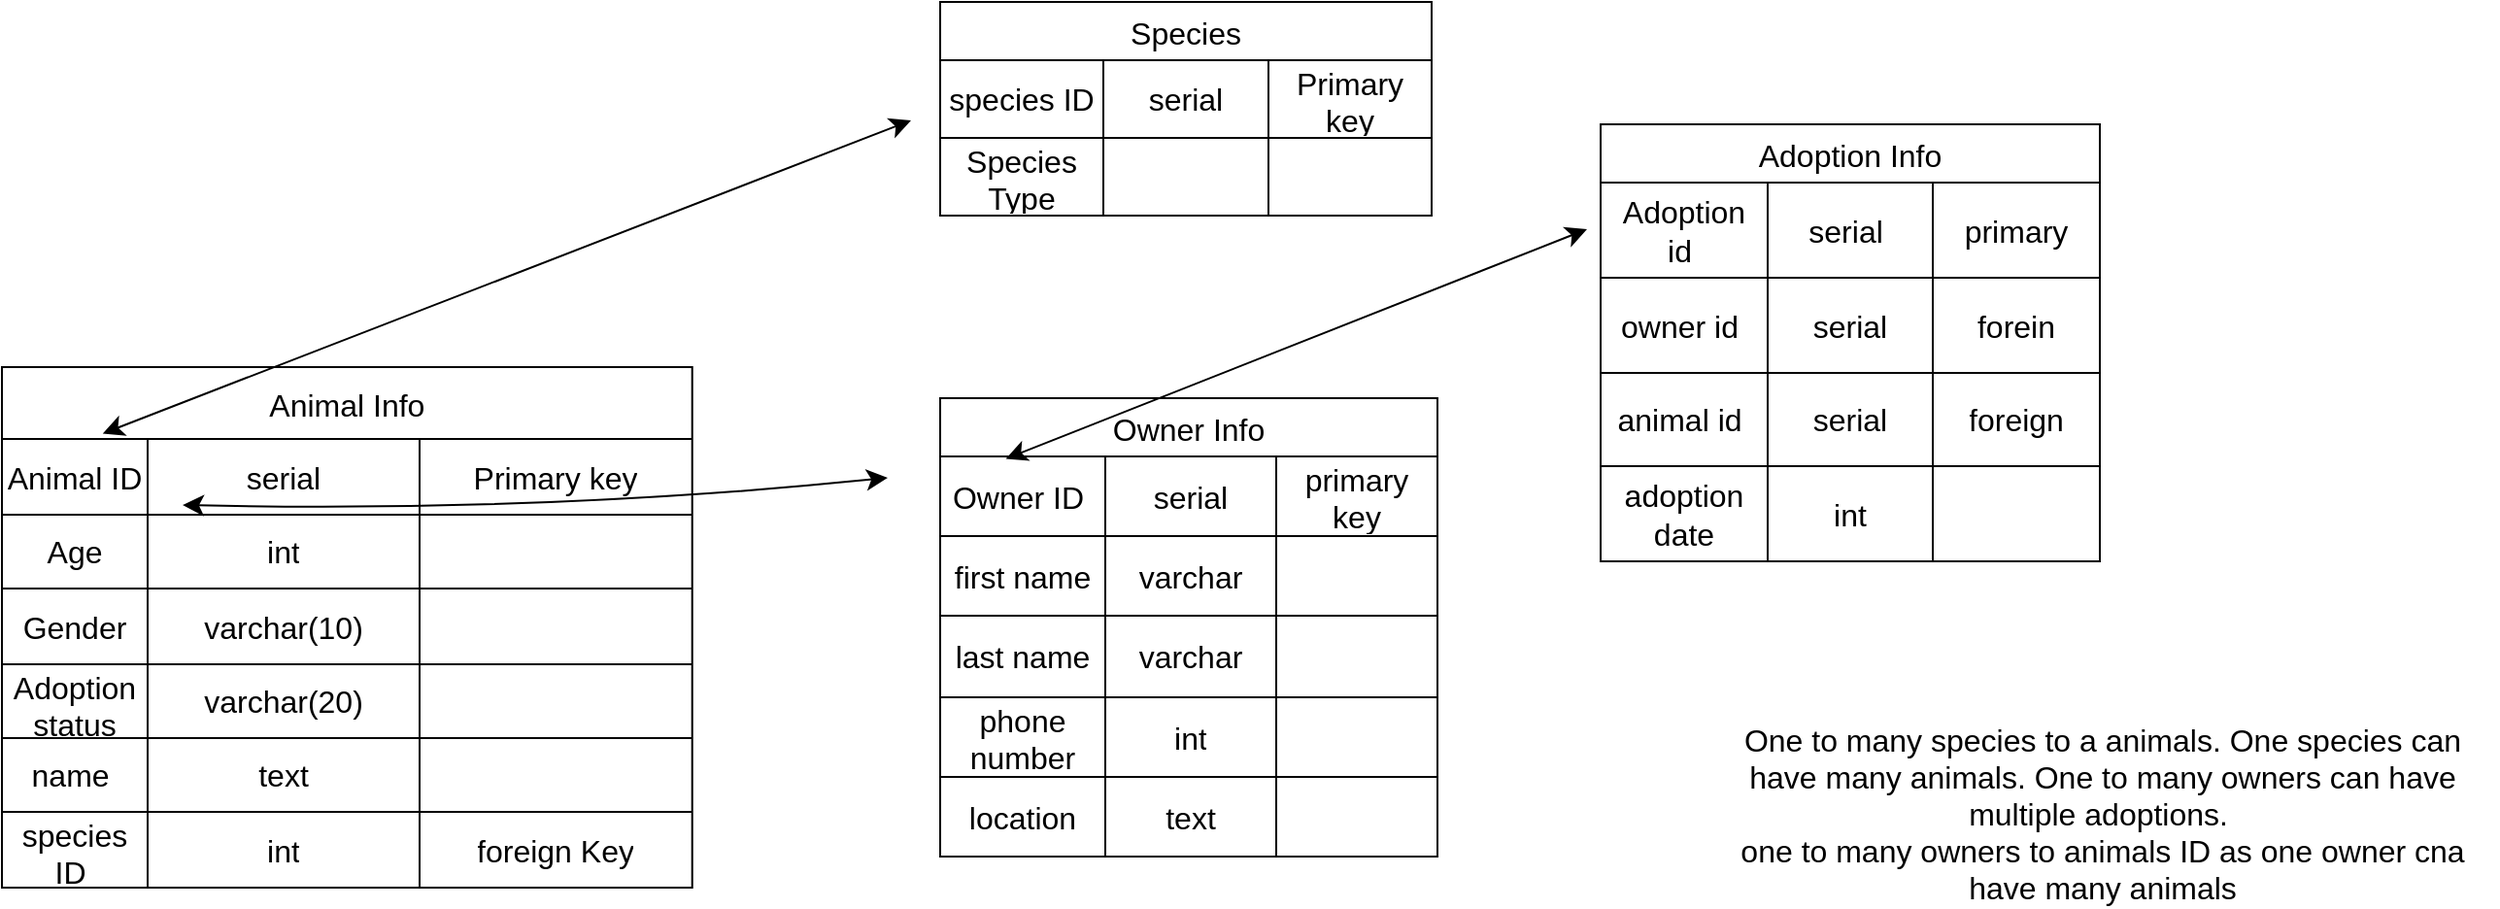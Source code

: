 <mxfile version="21.6.5" type="device">
  <diagram name="Page-1" id="O98PThwWY5QJXQQuUdLk">
    <mxGraphModel dx="1636" dy="1023" grid="0" gridSize="10" guides="1" tooltips="1" connect="1" arrows="1" fold="1" page="0" pageScale="1" pageWidth="850" pageHeight="1100" math="0" shadow="0">
      <root>
        <mxCell id="0" />
        <mxCell id="1" parent="0" />
        <mxCell id="fcMuErE0mPQqBQm6rIWQ-1" value="Animal Info" style="shape=table;startSize=37;container=1;collapsible=0;childLayout=tableLayout;fontSize=16;" vertex="1" parent="1">
          <mxGeometry x="-370" y="125" width="355.35" height="268" as="geometry" />
        </mxCell>
        <mxCell id="fcMuErE0mPQqBQm6rIWQ-2" value="" style="shape=tableRow;horizontal=0;startSize=0;swimlaneHead=0;swimlaneBody=0;strokeColor=inherit;top=0;left=0;bottom=0;right=0;collapsible=0;dropTarget=0;fillColor=none;points=[[0,0.5],[1,0.5]];portConstraint=eastwest;fontSize=16;" vertex="1" parent="fcMuErE0mPQqBQm6rIWQ-1">
          <mxGeometry y="37" width="355.35" height="39" as="geometry" />
        </mxCell>
        <mxCell id="fcMuErE0mPQqBQm6rIWQ-3" value="Animal ID" style="shape=partialRectangle;html=1;whiteSpace=wrap;connectable=0;strokeColor=inherit;overflow=hidden;fillColor=none;top=0;left=0;bottom=0;right=0;pointerEvents=1;fontSize=16;" vertex="1" parent="fcMuErE0mPQqBQm6rIWQ-2">
          <mxGeometry width="75" height="39" as="geometry">
            <mxRectangle width="75" height="39" as="alternateBounds" />
          </mxGeometry>
        </mxCell>
        <mxCell id="fcMuErE0mPQqBQm6rIWQ-4" value="serial" style="shape=partialRectangle;html=1;whiteSpace=wrap;connectable=0;strokeColor=inherit;overflow=hidden;fillColor=none;top=0;left=0;bottom=0;right=0;pointerEvents=1;fontSize=16;" vertex="1" parent="fcMuErE0mPQqBQm6rIWQ-2">
          <mxGeometry x="75" width="140" height="39" as="geometry">
            <mxRectangle width="140" height="39" as="alternateBounds" />
          </mxGeometry>
        </mxCell>
        <mxCell id="fcMuErE0mPQqBQm6rIWQ-20" value="Primary key" style="shape=partialRectangle;html=1;whiteSpace=wrap;connectable=0;strokeColor=inherit;overflow=hidden;fillColor=none;top=0;left=0;bottom=0;right=0;pointerEvents=1;fontSize=16;" vertex="1" parent="fcMuErE0mPQqBQm6rIWQ-2">
          <mxGeometry x="215" width="140" height="39" as="geometry">
            <mxRectangle width="140" height="39" as="alternateBounds" />
          </mxGeometry>
        </mxCell>
        <mxCell id="fcMuErE0mPQqBQm6rIWQ-5" value="" style="shape=tableRow;horizontal=0;startSize=0;swimlaneHead=0;swimlaneBody=0;strokeColor=inherit;top=0;left=0;bottom=0;right=0;collapsible=0;dropTarget=0;fillColor=none;points=[[0,0.5],[1,0.5]];portConstraint=eastwest;fontSize=16;" vertex="1" parent="fcMuErE0mPQqBQm6rIWQ-1">
          <mxGeometry y="76" width="355.35" height="38" as="geometry" />
        </mxCell>
        <mxCell id="fcMuErE0mPQqBQm6rIWQ-6" value="Age" style="shape=partialRectangle;html=1;whiteSpace=wrap;connectable=0;strokeColor=inherit;overflow=hidden;fillColor=none;top=0;left=0;bottom=0;right=0;pointerEvents=1;fontSize=16;" vertex="1" parent="fcMuErE0mPQqBQm6rIWQ-5">
          <mxGeometry width="75" height="38" as="geometry">
            <mxRectangle width="75" height="38" as="alternateBounds" />
          </mxGeometry>
        </mxCell>
        <mxCell id="fcMuErE0mPQqBQm6rIWQ-7" value="int" style="shape=partialRectangle;html=1;whiteSpace=wrap;connectable=0;strokeColor=inherit;overflow=hidden;fillColor=none;top=0;left=0;bottom=0;right=0;pointerEvents=1;fontSize=16;" vertex="1" parent="fcMuErE0mPQqBQm6rIWQ-5">
          <mxGeometry x="75" width="140" height="38" as="geometry">
            <mxRectangle width="140" height="38" as="alternateBounds" />
          </mxGeometry>
        </mxCell>
        <mxCell id="fcMuErE0mPQqBQm6rIWQ-21" style="shape=partialRectangle;html=1;whiteSpace=wrap;connectable=0;strokeColor=inherit;overflow=hidden;fillColor=none;top=0;left=0;bottom=0;right=0;pointerEvents=1;fontSize=16;" vertex="1" parent="fcMuErE0mPQqBQm6rIWQ-5">
          <mxGeometry x="215" width="140" height="38" as="geometry">
            <mxRectangle width="140" height="38" as="alternateBounds" />
          </mxGeometry>
        </mxCell>
        <mxCell id="fcMuErE0mPQqBQm6rIWQ-8" value="" style="shape=tableRow;horizontal=0;startSize=0;swimlaneHead=0;swimlaneBody=0;strokeColor=inherit;top=0;left=0;bottom=0;right=0;collapsible=0;dropTarget=0;fillColor=none;points=[[0,0.5],[1,0.5]];portConstraint=eastwest;fontSize=16;" vertex="1" parent="fcMuErE0mPQqBQm6rIWQ-1">
          <mxGeometry y="114" width="355.35" height="39" as="geometry" />
        </mxCell>
        <mxCell id="fcMuErE0mPQqBQm6rIWQ-9" value="Gender" style="shape=partialRectangle;html=1;whiteSpace=wrap;connectable=0;strokeColor=inherit;overflow=hidden;fillColor=none;top=0;left=0;bottom=0;right=0;pointerEvents=1;fontSize=16;" vertex="1" parent="fcMuErE0mPQqBQm6rIWQ-8">
          <mxGeometry width="75" height="39" as="geometry">
            <mxRectangle width="75" height="39" as="alternateBounds" />
          </mxGeometry>
        </mxCell>
        <mxCell id="fcMuErE0mPQqBQm6rIWQ-10" value="varchar(10)" style="shape=partialRectangle;html=1;whiteSpace=wrap;connectable=0;strokeColor=inherit;overflow=hidden;fillColor=none;top=0;left=0;bottom=0;right=0;pointerEvents=1;fontSize=16;" vertex="1" parent="fcMuErE0mPQqBQm6rIWQ-8">
          <mxGeometry x="75" width="140" height="39" as="geometry">
            <mxRectangle width="140" height="39" as="alternateBounds" />
          </mxGeometry>
        </mxCell>
        <mxCell id="fcMuErE0mPQqBQm6rIWQ-22" style="shape=partialRectangle;html=1;whiteSpace=wrap;connectable=0;strokeColor=inherit;overflow=hidden;fillColor=none;top=0;left=0;bottom=0;right=0;pointerEvents=1;fontSize=16;" vertex="1" parent="fcMuErE0mPQqBQm6rIWQ-8">
          <mxGeometry x="215" width="140" height="39" as="geometry">
            <mxRectangle width="140" height="39" as="alternateBounds" />
          </mxGeometry>
        </mxCell>
        <mxCell id="fcMuErE0mPQqBQm6rIWQ-11" value="" style="shape=tableRow;horizontal=0;startSize=0;swimlaneHead=0;swimlaneBody=0;strokeColor=inherit;top=0;left=0;bottom=0;right=0;collapsible=0;dropTarget=0;fillColor=none;points=[[0,0.5],[1,0.5]];portConstraint=eastwest;fontSize=16;" vertex="1" parent="fcMuErE0mPQqBQm6rIWQ-1">
          <mxGeometry y="153" width="355.35" height="38" as="geometry" />
        </mxCell>
        <mxCell id="fcMuErE0mPQqBQm6rIWQ-12" value="Adoption status" style="shape=partialRectangle;html=1;whiteSpace=wrap;connectable=0;strokeColor=inherit;overflow=hidden;fillColor=none;top=0;left=0;bottom=0;right=0;pointerEvents=1;fontSize=16;" vertex="1" parent="fcMuErE0mPQqBQm6rIWQ-11">
          <mxGeometry width="75" height="38" as="geometry">
            <mxRectangle width="75" height="38" as="alternateBounds" />
          </mxGeometry>
        </mxCell>
        <mxCell id="fcMuErE0mPQqBQm6rIWQ-13" value="varchar(20)" style="shape=partialRectangle;html=1;whiteSpace=wrap;connectable=0;strokeColor=inherit;overflow=hidden;fillColor=none;top=0;left=0;bottom=0;right=0;pointerEvents=1;fontSize=16;" vertex="1" parent="fcMuErE0mPQqBQm6rIWQ-11">
          <mxGeometry x="75" width="140" height="38" as="geometry">
            <mxRectangle width="140" height="38" as="alternateBounds" />
          </mxGeometry>
        </mxCell>
        <mxCell id="fcMuErE0mPQqBQm6rIWQ-23" style="shape=partialRectangle;html=1;whiteSpace=wrap;connectable=0;strokeColor=inherit;overflow=hidden;fillColor=none;top=0;left=0;bottom=0;right=0;pointerEvents=1;fontSize=16;" vertex="1" parent="fcMuErE0mPQqBQm6rIWQ-11">
          <mxGeometry x="215" width="140" height="38" as="geometry">
            <mxRectangle width="140" height="38" as="alternateBounds" />
          </mxGeometry>
        </mxCell>
        <mxCell id="fcMuErE0mPQqBQm6rIWQ-14" value="" style="shape=tableRow;horizontal=0;startSize=0;swimlaneHead=0;swimlaneBody=0;strokeColor=inherit;top=0;left=0;bottom=0;right=0;collapsible=0;dropTarget=0;fillColor=none;points=[[0,0.5],[1,0.5]];portConstraint=eastwest;fontSize=16;" vertex="1" parent="fcMuErE0mPQqBQm6rIWQ-1">
          <mxGeometry y="191" width="355.35" height="38" as="geometry" />
        </mxCell>
        <mxCell id="fcMuErE0mPQqBQm6rIWQ-15" value="name&amp;nbsp;" style="shape=partialRectangle;html=1;whiteSpace=wrap;connectable=0;strokeColor=inherit;overflow=hidden;fillColor=none;top=0;left=0;bottom=0;right=0;pointerEvents=1;fontSize=16;" vertex="1" parent="fcMuErE0mPQqBQm6rIWQ-14">
          <mxGeometry width="75" height="38" as="geometry">
            <mxRectangle width="75" height="38" as="alternateBounds" />
          </mxGeometry>
        </mxCell>
        <mxCell id="fcMuErE0mPQqBQm6rIWQ-16" value="text" style="shape=partialRectangle;html=1;whiteSpace=wrap;connectable=0;strokeColor=inherit;overflow=hidden;fillColor=none;top=0;left=0;bottom=0;right=0;pointerEvents=1;fontSize=16;" vertex="1" parent="fcMuErE0mPQqBQm6rIWQ-14">
          <mxGeometry x="75" width="140" height="38" as="geometry">
            <mxRectangle width="140" height="38" as="alternateBounds" />
          </mxGeometry>
        </mxCell>
        <mxCell id="fcMuErE0mPQqBQm6rIWQ-24" style="shape=partialRectangle;html=1;whiteSpace=wrap;connectable=0;strokeColor=inherit;overflow=hidden;fillColor=none;top=0;left=0;bottom=0;right=0;pointerEvents=1;fontSize=16;" vertex="1" parent="fcMuErE0mPQqBQm6rIWQ-14">
          <mxGeometry x="215" width="140" height="38" as="geometry">
            <mxRectangle width="140" height="38" as="alternateBounds" />
          </mxGeometry>
        </mxCell>
        <mxCell id="fcMuErE0mPQqBQm6rIWQ-17" value="" style="shape=tableRow;horizontal=0;startSize=0;swimlaneHead=0;swimlaneBody=0;strokeColor=inherit;top=0;left=0;bottom=0;right=0;collapsible=0;dropTarget=0;fillColor=none;points=[[0,0.5],[1,0.5]];portConstraint=eastwest;fontSize=16;" vertex="1" parent="fcMuErE0mPQqBQm6rIWQ-1">
          <mxGeometry y="229" width="355.35" height="39" as="geometry" />
        </mxCell>
        <mxCell id="fcMuErE0mPQqBQm6rIWQ-18" value="species ID&amp;nbsp;" style="shape=partialRectangle;html=1;whiteSpace=wrap;connectable=0;strokeColor=inherit;overflow=hidden;fillColor=none;top=0;left=0;bottom=0;right=0;pointerEvents=1;fontSize=16;" vertex="1" parent="fcMuErE0mPQqBQm6rIWQ-17">
          <mxGeometry width="75" height="39" as="geometry">
            <mxRectangle width="75" height="39" as="alternateBounds" />
          </mxGeometry>
        </mxCell>
        <mxCell id="fcMuErE0mPQqBQm6rIWQ-19" value="int" style="shape=partialRectangle;html=1;whiteSpace=wrap;connectable=0;strokeColor=inherit;overflow=hidden;fillColor=none;top=0;left=0;bottom=0;right=0;pointerEvents=1;fontSize=16;" vertex="1" parent="fcMuErE0mPQqBQm6rIWQ-17">
          <mxGeometry x="75" width="140" height="39" as="geometry">
            <mxRectangle width="140" height="39" as="alternateBounds" />
          </mxGeometry>
        </mxCell>
        <mxCell id="fcMuErE0mPQqBQm6rIWQ-25" value="foreign Key" style="shape=partialRectangle;html=1;whiteSpace=wrap;connectable=0;strokeColor=inherit;overflow=hidden;fillColor=none;top=0;left=0;bottom=0;right=0;pointerEvents=1;fontSize=16;" vertex="1" parent="fcMuErE0mPQqBQm6rIWQ-17">
          <mxGeometry x="215" width="140" height="39" as="geometry">
            <mxRectangle width="140" height="39" as="alternateBounds" />
          </mxGeometry>
        </mxCell>
        <mxCell id="fcMuErE0mPQqBQm6rIWQ-26" value="Species" style="shape=table;startSize=30;container=1;collapsible=0;childLayout=tableLayout;fontSize=16;" vertex="1" parent="1">
          <mxGeometry x="113" y="-63" width="253" height="110" as="geometry" />
        </mxCell>
        <mxCell id="fcMuErE0mPQqBQm6rIWQ-27" value="" style="shape=tableRow;horizontal=0;startSize=0;swimlaneHead=0;swimlaneBody=0;strokeColor=inherit;top=0;left=0;bottom=0;right=0;collapsible=0;dropTarget=0;fillColor=none;points=[[0,0.5],[1,0.5]];portConstraint=eastwest;fontSize=16;" vertex="1" parent="fcMuErE0mPQqBQm6rIWQ-26">
          <mxGeometry y="30" width="253" height="40" as="geometry" />
        </mxCell>
        <mxCell id="fcMuErE0mPQqBQm6rIWQ-28" value="species ID" style="shape=partialRectangle;html=1;whiteSpace=wrap;connectable=0;strokeColor=inherit;overflow=hidden;fillColor=none;top=0;left=0;bottom=0;right=0;pointerEvents=1;fontSize=16;" vertex="1" parent="fcMuErE0mPQqBQm6rIWQ-27">
          <mxGeometry width="84" height="40" as="geometry">
            <mxRectangle width="84" height="40" as="alternateBounds" />
          </mxGeometry>
        </mxCell>
        <mxCell id="fcMuErE0mPQqBQm6rIWQ-29" value="serial" style="shape=partialRectangle;html=1;whiteSpace=wrap;connectable=0;strokeColor=inherit;overflow=hidden;fillColor=none;top=0;left=0;bottom=0;right=0;pointerEvents=1;fontSize=16;" vertex="1" parent="fcMuErE0mPQqBQm6rIWQ-27">
          <mxGeometry x="84" width="85" height="40" as="geometry">
            <mxRectangle width="85" height="40" as="alternateBounds" />
          </mxGeometry>
        </mxCell>
        <mxCell id="fcMuErE0mPQqBQm6rIWQ-30" value="Primary key" style="shape=partialRectangle;html=1;whiteSpace=wrap;connectable=0;strokeColor=inherit;overflow=hidden;fillColor=none;top=0;left=0;bottom=0;right=0;pointerEvents=1;fontSize=16;" vertex="1" parent="fcMuErE0mPQqBQm6rIWQ-27">
          <mxGeometry x="169" width="84" height="40" as="geometry">
            <mxRectangle width="84" height="40" as="alternateBounds" />
          </mxGeometry>
        </mxCell>
        <mxCell id="fcMuErE0mPQqBQm6rIWQ-31" value="" style="shape=tableRow;horizontal=0;startSize=0;swimlaneHead=0;swimlaneBody=0;strokeColor=inherit;top=0;left=0;bottom=0;right=0;collapsible=0;dropTarget=0;fillColor=none;points=[[0,0.5],[1,0.5]];portConstraint=eastwest;fontSize=16;" vertex="1" parent="fcMuErE0mPQqBQm6rIWQ-26">
          <mxGeometry y="70" width="253" height="40" as="geometry" />
        </mxCell>
        <mxCell id="fcMuErE0mPQqBQm6rIWQ-32" value="Species Type" style="shape=partialRectangle;html=1;whiteSpace=wrap;connectable=0;strokeColor=inherit;overflow=hidden;fillColor=none;top=0;left=0;bottom=0;right=0;pointerEvents=1;fontSize=16;" vertex="1" parent="fcMuErE0mPQqBQm6rIWQ-31">
          <mxGeometry width="84" height="40" as="geometry">
            <mxRectangle width="84" height="40" as="alternateBounds" />
          </mxGeometry>
        </mxCell>
        <mxCell id="fcMuErE0mPQqBQm6rIWQ-33" value="" style="shape=partialRectangle;html=1;whiteSpace=wrap;connectable=0;strokeColor=inherit;overflow=hidden;fillColor=none;top=0;left=0;bottom=0;right=0;pointerEvents=1;fontSize=16;" vertex="1" parent="fcMuErE0mPQqBQm6rIWQ-31">
          <mxGeometry x="84" width="85" height="40" as="geometry">
            <mxRectangle width="85" height="40" as="alternateBounds" />
          </mxGeometry>
        </mxCell>
        <mxCell id="fcMuErE0mPQqBQm6rIWQ-34" value="" style="shape=partialRectangle;html=1;whiteSpace=wrap;connectable=0;strokeColor=inherit;overflow=hidden;fillColor=none;top=0;left=0;bottom=0;right=0;pointerEvents=1;fontSize=16;" vertex="1" parent="fcMuErE0mPQqBQm6rIWQ-31">
          <mxGeometry x="169" width="84" height="40" as="geometry">
            <mxRectangle width="84" height="40" as="alternateBounds" />
          </mxGeometry>
        </mxCell>
        <mxCell id="fcMuErE0mPQqBQm6rIWQ-35" value="Owner Info" style="shape=table;startSize=30;container=1;collapsible=0;childLayout=tableLayout;fontSize=16;" vertex="1" parent="1">
          <mxGeometry x="113" y="141" width="256" height="236" as="geometry" />
        </mxCell>
        <mxCell id="fcMuErE0mPQqBQm6rIWQ-36" value="" style="shape=tableRow;horizontal=0;startSize=0;swimlaneHead=0;swimlaneBody=0;strokeColor=inherit;top=0;left=0;bottom=0;right=0;collapsible=0;dropTarget=0;fillColor=none;points=[[0,0.5],[1,0.5]];portConstraint=eastwest;fontSize=16;" vertex="1" parent="fcMuErE0mPQqBQm6rIWQ-35">
          <mxGeometry y="30" width="256" height="41" as="geometry" />
        </mxCell>
        <mxCell id="fcMuErE0mPQqBQm6rIWQ-37" value="Owner ID&amp;nbsp;" style="shape=partialRectangle;html=1;whiteSpace=wrap;connectable=0;strokeColor=inherit;overflow=hidden;fillColor=none;top=0;left=0;bottom=0;right=0;pointerEvents=1;fontSize=16;" vertex="1" parent="fcMuErE0mPQqBQm6rIWQ-36">
          <mxGeometry width="85" height="41" as="geometry">
            <mxRectangle width="85" height="41" as="alternateBounds" />
          </mxGeometry>
        </mxCell>
        <mxCell id="fcMuErE0mPQqBQm6rIWQ-38" value="serial" style="shape=partialRectangle;html=1;whiteSpace=wrap;connectable=0;strokeColor=inherit;overflow=hidden;fillColor=none;top=0;left=0;bottom=0;right=0;pointerEvents=1;fontSize=16;" vertex="1" parent="fcMuErE0mPQqBQm6rIWQ-36">
          <mxGeometry x="85" width="88" height="41" as="geometry">
            <mxRectangle width="88" height="41" as="alternateBounds" />
          </mxGeometry>
        </mxCell>
        <mxCell id="fcMuErE0mPQqBQm6rIWQ-39" value="primary key" style="shape=partialRectangle;html=1;whiteSpace=wrap;connectable=0;strokeColor=inherit;overflow=hidden;fillColor=none;top=0;left=0;bottom=0;right=0;pointerEvents=1;fontSize=16;" vertex="1" parent="fcMuErE0mPQqBQm6rIWQ-36">
          <mxGeometry x="173" width="83" height="41" as="geometry">
            <mxRectangle width="83" height="41" as="alternateBounds" />
          </mxGeometry>
        </mxCell>
        <mxCell id="fcMuErE0mPQqBQm6rIWQ-40" value="" style="shape=tableRow;horizontal=0;startSize=0;swimlaneHead=0;swimlaneBody=0;strokeColor=inherit;top=0;left=0;bottom=0;right=0;collapsible=0;dropTarget=0;fillColor=none;points=[[0,0.5],[1,0.5]];portConstraint=eastwest;fontSize=16;" vertex="1" parent="fcMuErE0mPQqBQm6rIWQ-35">
          <mxGeometry y="71" width="256" height="41" as="geometry" />
        </mxCell>
        <mxCell id="fcMuErE0mPQqBQm6rIWQ-41" value="first name" style="shape=partialRectangle;html=1;whiteSpace=wrap;connectable=0;strokeColor=inherit;overflow=hidden;fillColor=none;top=0;left=0;bottom=0;right=0;pointerEvents=1;fontSize=16;" vertex="1" parent="fcMuErE0mPQqBQm6rIWQ-40">
          <mxGeometry width="85" height="41" as="geometry">
            <mxRectangle width="85" height="41" as="alternateBounds" />
          </mxGeometry>
        </mxCell>
        <mxCell id="fcMuErE0mPQqBQm6rIWQ-42" value="varchar" style="shape=partialRectangle;html=1;whiteSpace=wrap;connectable=0;strokeColor=inherit;overflow=hidden;fillColor=none;top=0;left=0;bottom=0;right=0;pointerEvents=1;fontSize=16;" vertex="1" parent="fcMuErE0mPQqBQm6rIWQ-40">
          <mxGeometry x="85" width="88" height="41" as="geometry">
            <mxRectangle width="88" height="41" as="alternateBounds" />
          </mxGeometry>
        </mxCell>
        <mxCell id="fcMuErE0mPQqBQm6rIWQ-43" value="" style="shape=partialRectangle;html=1;whiteSpace=wrap;connectable=0;strokeColor=inherit;overflow=hidden;fillColor=none;top=0;left=0;bottom=0;right=0;pointerEvents=1;fontSize=16;" vertex="1" parent="fcMuErE0mPQqBQm6rIWQ-40">
          <mxGeometry x="173" width="83" height="41" as="geometry">
            <mxRectangle width="83" height="41" as="alternateBounds" />
          </mxGeometry>
        </mxCell>
        <mxCell id="fcMuErE0mPQqBQm6rIWQ-44" value="" style="shape=tableRow;horizontal=0;startSize=0;swimlaneHead=0;swimlaneBody=0;strokeColor=inherit;top=0;left=0;bottom=0;right=0;collapsible=0;dropTarget=0;fillColor=none;points=[[0,0.5],[1,0.5]];portConstraint=eastwest;fontSize=16;" vertex="1" parent="fcMuErE0mPQqBQm6rIWQ-35">
          <mxGeometry y="112" width="256" height="42" as="geometry" />
        </mxCell>
        <mxCell id="fcMuErE0mPQqBQm6rIWQ-45" value="last name" style="shape=partialRectangle;html=1;whiteSpace=wrap;connectable=0;strokeColor=inherit;overflow=hidden;fillColor=none;top=0;left=0;bottom=0;right=0;pointerEvents=1;fontSize=16;" vertex="1" parent="fcMuErE0mPQqBQm6rIWQ-44">
          <mxGeometry width="85" height="42" as="geometry">
            <mxRectangle width="85" height="42" as="alternateBounds" />
          </mxGeometry>
        </mxCell>
        <mxCell id="fcMuErE0mPQqBQm6rIWQ-46" value="varchar" style="shape=partialRectangle;html=1;whiteSpace=wrap;connectable=0;strokeColor=inherit;overflow=hidden;fillColor=none;top=0;left=0;bottom=0;right=0;pointerEvents=1;fontSize=16;" vertex="1" parent="fcMuErE0mPQqBQm6rIWQ-44">
          <mxGeometry x="85" width="88" height="42" as="geometry">
            <mxRectangle width="88" height="42" as="alternateBounds" />
          </mxGeometry>
        </mxCell>
        <mxCell id="fcMuErE0mPQqBQm6rIWQ-47" value="" style="shape=partialRectangle;html=1;whiteSpace=wrap;connectable=0;strokeColor=inherit;overflow=hidden;fillColor=none;top=0;left=0;bottom=0;right=0;pointerEvents=1;fontSize=16;" vertex="1" parent="fcMuErE0mPQqBQm6rIWQ-44">
          <mxGeometry x="173" width="83" height="42" as="geometry">
            <mxRectangle width="83" height="42" as="alternateBounds" />
          </mxGeometry>
        </mxCell>
        <mxCell id="fcMuErE0mPQqBQm6rIWQ-48" value="" style="shape=tableRow;horizontal=0;startSize=0;swimlaneHead=0;swimlaneBody=0;strokeColor=inherit;top=0;left=0;bottom=0;right=0;collapsible=0;dropTarget=0;fillColor=none;points=[[0,0.5],[1,0.5]];portConstraint=eastwest;fontSize=16;" vertex="1" parent="fcMuErE0mPQqBQm6rIWQ-35">
          <mxGeometry y="154" width="256" height="41" as="geometry" />
        </mxCell>
        <mxCell id="fcMuErE0mPQqBQm6rIWQ-49" value="phone number" style="shape=partialRectangle;html=1;whiteSpace=wrap;connectable=0;strokeColor=inherit;overflow=hidden;fillColor=none;top=0;left=0;bottom=0;right=0;pointerEvents=1;fontSize=16;" vertex="1" parent="fcMuErE0mPQqBQm6rIWQ-48">
          <mxGeometry width="85" height="41" as="geometry">
            <mxRectangle width="85" height="41" as="alternateBounds" />
          </mxGeometry>
        </mxCell>
        <mxCell id="fcMuErE0mPQqBQm6rIWQ-50" value="int" style="shape=partialRectangle;html=1;whiteSpace=wrap;connectable=0;strokeColor=inherit;overflow=hidden;fillColor=none;top=0;left=0;bottom=0;right=0;pointerEvents=1;fontSize=16;" vertex="1" parent="fcMuErE0mPQqBQm6rIWQ-48">
          <mxGeometry x="85" width="88" height="41" as="geometry">
            <mxRectangle width="88" height="41" as="alternateBounds" />
          </mxGeometry>
        </mxCell>
        <mxCell id="fcMuErE0mPQqBQm6rIWQ-51" value="" style="shape=partialRectangle;html=1;whiteSpace=wrap;connectable=0;strokeColor=inherit;overflow=hidden;fillColor=none;top=0;left=0;bottom=0;right=0;pointerEvents=1;fontSize=16;" vertex="1" parent="fcMuErE0mPQqBQm6rIWQ-48">
          <mxGeometry x="173" width="83" height="41" as="geometry">
            <mxRectangle width="83" height="41" as="alternateBounds" />
          </mxGeometry>
        </mxCell>
        <mxCell id="fcMuErE0mPQqBQm6rIWQ-52" value="" style="shape=tableRow;horizontal=0;startSize=0;swimlaneHead=0;swimlaneBody=0;strokeColor=inherit;top=0;left=0;bottom=0;right=0;collapsible=0;dropTarget=0;fillColor=none;points=[[0,0.5],[1,0.5]];portConstraint=eastwest;fontSize=16;" vertex="1" parent="fcMuErE0mPQqBQm6rIWQ-35">
          <mxGeometry y="195" width="256" height="41" as="geometry" />
        </mxCell>
        <mxCell id="fcMuErE0mPQqBQm6rIWQ-53" value="location" style="shape=partialRectangle;html=1;whiteSpace=wrap;connectable=0;strokeColor=inherit;overflow=hidden;fillColor=none;top=0;left=0;bottom=0;right=0;pointerEvents=1;fontSize=16;" vertex="1" parent="fcMuErE0mPQqBQm6rIWQ-52">
          <mxGeometry width="85" height="41" as="geometry">
            <mxRectangle width="85" height="41" as="alternateBounds" />
          </mxGeometry>
        </mxCell>
        <mxCell id="fcMuErE0mPQqBQm6rIWQ-54" value="text" style="shape=partialRectangle;html=1;whiteSpace=wrap;connectable=0;strokeColor=inherit;overflow=hidden;fillColor=none;top=0;left=0;bottom=0;right=0;pointerEvents=1;fontSize=16;" vertex="1" parent="fcMuErE0mPQqBQm6rIWQ-52">
          <mxGeometry x="85" width="88" height="41" as="geometry">
            <mxRectangle width="88" height="41" as="alternateBounds" />
          </mxGeometry>
        </mxCell>
        <mxCell id="fcMuErE0mPQqBQm6rIWQ-55" value="" style="shape=partialRectangle;html=1;whiteSpace=wrap;connectable=0;strokeColor=inherit;overflow=hidden;fillColor=none;top=0;left=0;bottom=0;right=0;pointerEvents=1;fontSize=16;" vertex="1" parent="fcMuErE0mPQqBQm6rIWQ-52">
          <mxGeometry x="173" width="83" height="41" as="geometry">
            <mxRectangle width="83" height="41" as="alternateBounds" />
          </mxGeometry>
        </mxCell>
        <mxCell id="fcMuErE0mPQqBQm6rIWQ-57" value="Adoption Info" style="shape=table;startSize=30;container=1;collapsible=0;childLayout=tableLayout;fontSize=16;" vertex="1" parent="1">
          <mxGeometry x="453" width="257" height="225" as="geometry" />
        </mxCell>
        <mxCell id="fcMuErE0mPQqBQm6rIWQ-58" value="" style="shape=tableRow;horizontal=0;startSize=0;swimlaneHead=0;swimlaneBody=0;strokeColor=inherit;top=0;left=0;bottom=0;right=0;collapsible=0;dropTarget=0;fillColor=none;points=[[0,0.5],[1,0.5]];portConstraint=eastwest;fontSize=16;" vertex="1" parent="fcMuErE0mPQqBQm6rIWQ-57">
          <mxGeometry y="30" width="257" height="49" as="geometry" />
        </mxCell>
        <mxCell id="fcMuErE0mPQqBQm6rIWQ-59" value="Adoption id&amp;nbsp;" style="shape=partialRectangle;html=1;whiteSpace=wrap;connectable=0;strokeColor=inherit;overflow=hidden;fillColor=none;top=0;left=0;bottom=0;right=0;pointerEvents=1;fontSize=16;" vertex="1" parent="fcMuErE0mPQqBQm6rIWQ-58">
          <mxGeometry width="86" height="49" as="geometry">
            <mxRectangle width="86" height="49" as="alternateBounds" />
          </mxGeometry>
        </mxCell>
        <mxCell id="fcMuErE0mPQqBQm6rIWQ-60" value="serial&amp;nbsp;" style="shape=partialRectangle;html=1;whiteSpace=wrap;connectable=0;strokeColor=inherit;overflow=hidden;fillColor=none;top=0;left=0;bottom=0;right=0;pointerEvents=1;fontSize=16;" vertex="1" parent="fcMuErE0mPQqBQm6rIWQ-58">
          <mxGeometry x="86" width="85" height="49" as="geometry">
            <mxRectangle width="85" height="49" as="alternateBounds" />
          </mxGeometry>
        </mxCell>
        <mxCell id="fcMuErE0mPQqBQm6rIWQ-61" value="primary" style="shape=partialRectangle;html=1;whiteSpace=wrap;connectable=0;strokeColor=inherit;overflow=hidden;fillColor=none;top=0;left=0;bottom=0;right=0;pointerEvents=1;fontSize=16;" vertex="1" parent="fcMuErE0mPQqBQm6rIWQ-58">
          <mxGeometry x="171" width="86" height="49" as="geometry">
            <mxRectangle width="86" height="49" as="alternateBounds" />
          </mxGeometry>
        </mxCell>
        <mxCell id="fcMuErE0mPQqBQm6rIWQ-62" value="" style="shape=tableRow;horizontal=0;startSize=0;swimlaneHead=0;swimlaneBody=0;strokeColor=inherit;top=0;left=0;bottom=0;right=0;collapsible=0;dropTarget=0;fillColor=none;points=[[0,0.5],[1,0.5]];portConstraint=eastwest;fontSize=16;" vertex="1" parent="fcMuErE0mPQqBQm6rIWQ-57">
          <mxGeometry y="79" width="257" height="49" as="geometry" />
        </mxCell>
        <mxCell id="fcMuErE0mPQqBQm6rIWQ-63" value="owner id&amp;nbsp;" style="shape=partialRectangle;html=1;whiteSpace=wrap;connectable=0;strokeColor=inherit;overflow=hidden;fillColor=none;top=0;left=0;bottom=0;right=0;pointerEvents=1;fontSize=16;" vertex="1" parent="fcMuErE0mPQqBQm6rIWQ-62">
          <mxGeometry width="86" height="49" as="geometry">
            <mxRectangle width="86" height="49" as="alternateBounds" />
          </mxGeometry>
        </mxCell>
        <mxCell id="fcMuErE0mPQqBQm6rIWQ-64" value="serial" style="shape=partialRectangle;html=1;whiteSpace=wrap;connectable=0;strokeColor=inherit;overflow=hidden;fillColor=none;top=0;left=0;bottom=0;right=0;pointerEvents=1;fontSize=16;" vertex="1" parent="fcMuErE0mPQqBQm6rIWQ-62">
          <mxGeometry x="86" width="85" height="49" as="geometry">
            <mxRectangle width="85" height="49" as="alternateBounds" />
          </mxGeometry>
        </mxCell>
        <mxCell id="fcMuErE0mPQqBQm6rIWQ-65" value="forein" style="shape=partialRectangle;html=1;whiteSpace=wrap;connectable=0;strokeColor=inherit;overflow=hidden;fillColor=none;top=0;left=0;bottom=0;right=0;pointerEvents=1;fontSize=16;" vertex="1" parent="fcMuErE0mPQqBQm6rIWQ-62">
          <mxGeometry x="171" width="86" height="49" as="geometry">
            <mxRectangle width="86" height="49" as="alternateBounds" />
          </mxGeometry>
        </mxCell>
        <mxCell id="fcMuErE0mPQqBQm6rIWQ-66" value="" style="shape=tableRow;horizontal=0;startSize=0;swimlaneHead=0;swimlaneBody=0;strokeColor=inherit;top=0;left=0;bottom=0;right=0;collapsible=0;dropTarget=0;fillColor=none;points=[[0,0.5],[1,0.5]];portConstraint=eastwest;fontSize=16;" vertex="1" parent="fcMuErE0mPQqBQm6rIWQ-57">
          <mxGeometry y="128" width="257" height="48" as="geometry" />
        </mxCell>
        <mxCell id="fcMuErE0mPQqBQm6rIWQ-67" value="animal id&amp;nbsp;" style="shape=partialRectangle;html=1;whiteSpace=wrap;connectable=0;strokeColor=inherit;overflow=hidden;fillColor=none;top=0;left=0;bottom=0;right=0;pointerEvents=1;fontSize=16;" vertex="1" parent="fcMuErE0mPQqBQm6rIWQ-66">
          <mxGeometry width="86" height="48" as="geometry">
            <mxRectangle width="86" height="48" as="alternateBounds" />
          </mxGeometry>
        </mxCell>
        <mxCell id="fcMuErE0mPQqBQm6rIWQ-68" value="serial" style="shape=partialRectangle;html=1;whiteSpace=wrap;connectable=0;strokeColor=inherit;overflow=hidden;fillColor=none;top=0;left=0;bottom=0;right=0;pointerEvents=1;fontSize=16;" vertex="1" parent="fcMuErE0mPQqBQm6rIWQ-66">
          <mxGeometry x="86" width="85" height="48" as="geometry">
            <mxRectangle width="85" height="48" as="alternateBounds" />
          </mxGeometry>
        </mxCell>
        <mxCell id="fcMuErE0mPQqBQm6rIWQ-69" value="foreign" style="shape=partialRectangle;html=1;whiteSpace=wrap;connectable=0;strokeColor=inherit;overflow=hidden;fillColor=none;top=0;left=0;bottom=0;right=0;pointerEvents=1;fontSize=16;" vertex="1" parent="fcMuErE0mPQqBQm6rIWQ-66">
          <mxGeometry x="171" width="86" height="48" as="geometry">
            <mxRectangle width="86" height="48" as="alternateBounds" />
          </mxGeometry>
        </mxCell>
        <mxCell id="fcMuErE0mPQqBQm6rIWQ-70" value="" style="shape=tableRow;horizontal=0;startSize=0;swimlaneHead=0;swimlaneBody=0;strokeColor=inherit;top=0;left=0;bottom=0;right=0;collapsible=0;dropTarget=0;fillColor=none;points=[[0,0.5],[1,0.5]];portConstraint=eastwest;fontSize=16;" vertex="1" parent="fcMuErE0mPQqBQm6rIWQ-57">
          <mxGeometry y="176" width="257" height="49" as="geometry" />
        </mxCell>
        <mxCell id="fcMuErE0mPQqBQm6rIWQ-71" value="adoption date" style="shape=partialRectangle;html=1;whiteSpace=wrap;connectable=0;strokeColor=inherit;overflow=hidden;fillColor=none;top=0;left=0;bottom=0;right=0;pointerEvents=1;fontSize=16;" vertex="1" parent="fcMuErE0mPQqBQm6rIWQ-70">
          <mxGeometry width="86" height="49" as="geometry">
            <mxRectangle width="86" height="49" as="alternateBounds" />
          </mxGeometry>
        </mxCell>
        <mxCell id="fcMuErE0mPQqBQm6rIWQ-72" value="int" style="shape=partialRectangle;html=1;whiteSpace=wrap;connectable=0;strokeColor=inherit;overflow=hidden;fillColor=none;top=0;left=0;bottom=0;right=0;pointerEvents=1;fontSize=16;" vertex="1" parent="fcMuErE0mPQqBQm6rIWQ-70">
          <mxGeometry x="86" width="85" height="49" as="geometry">
            <mxRectangle width="85" height="49" as="alternateBounds" />
          </mxGeometry>
        </mxCell>
        <mxCell id="fcMuErE0mPQqBQm6rIWQ-73" value="" style="shape=partialRectangle;html=1;whiteSpace=wrap;connectable=0;strokeColor=inherit;overflow=hidden;fillColor=none;top=0;left=0;bottom=0;right=0;pointerEvents=1;fontSize=16;" vertex="1" parent="fcMuErE0mPQqBQm6rIWQ-70">
          <mxGeometry x="171" width="86" height="49" as="geometry">
            <mxRectangle width="86" height="49" as="alternateBounds" />
          </mxGeometry>
        </mxCell>
        <mxCell id="fcMuErE0mPQqBQm6rIWQ-76" value="" style="endArrow=classic;startArrow=classic;html=1;rounded=0;fontSize=12;startSize=8;endSize=8;curved=1;exitX=0.146;exitY=-0.072;exitDx=0;exitDy=0;exitPerimeter=0;" edge="1" parent="1" source="fcMuErE0mPQqBQm6rIWQ-2">
          <mxGeometry width="50" height="50" relative="1" as="geometry">
            <mxPoint x="211" y="230" as="sourcePoint" />
            <mxPoint x="98" y="-2" as="targetPoint" />
          </mxGeometry>
        </mxCell>
        <mxCell id="fcMuErE0mPQqBQm6rIWQ-77" value="" style="endArrow=classic;startArrow=classic;html=1;rounded=0;fontSize=12;startSize=8;endSize=8;curved=1;" edge="1" parent="1">
          <mxGeometry width="50" height="50" relative="1" as="geometry">
            <mxPoint x="-277" y="196" as="sourcePoint" />
            <mxPoint x="86" y="182" as="targetPoint" />
            <Array as="points">
              <mxPoint x="-92" y="200" />
            </Array>
          </mxGeometry>
        </mxCell>
        <mxCell id="fcMuErE0mPQqBQm6rIWQ-78" value="" style="endArrow=classic;startArrow=classic;html=1;rounded=0;fontSize=12;startSize=8;endSize=8;curved=1;entryX=0.132;entryY=0.029;entryDx=0;entryDy=0;entryPerimeter=0;" edge="1" parent="1" target="fcMuErE0mPQqBQm6rIWQ-36">
          <mxGeometry width="50" height="50" relative="1" as="geometry">
            <mxPoint x="446" y="54" as="sourcePoint" />
            <mxPoint x="261" y="180" as="targetPoint" />
          </mxGeometry>
        </mxCell>
        <mxCell id="fcMuErE0mPQqBQm6rIWQ-79" value="One to many species to a animals. One species can have many animals. One to many owners can have multiple adoptions.&amp;nbsp;&lt;br&gt;one to many owners to animals ID as one owner cna have many animals" style="text;strokeColor=none;fillColor=none;html=1;align=center;verticalAlign=middle;whiteSpace=wrap;rounded=0;fontSize=16;" vertex="1" parent="1">
          <mxGeometry x="508" y="340" width="407" height="30" as="geometry" />
        </mxCell>
      </root>
    </mxGraphModel>
  </diagram>
</mxfile>
